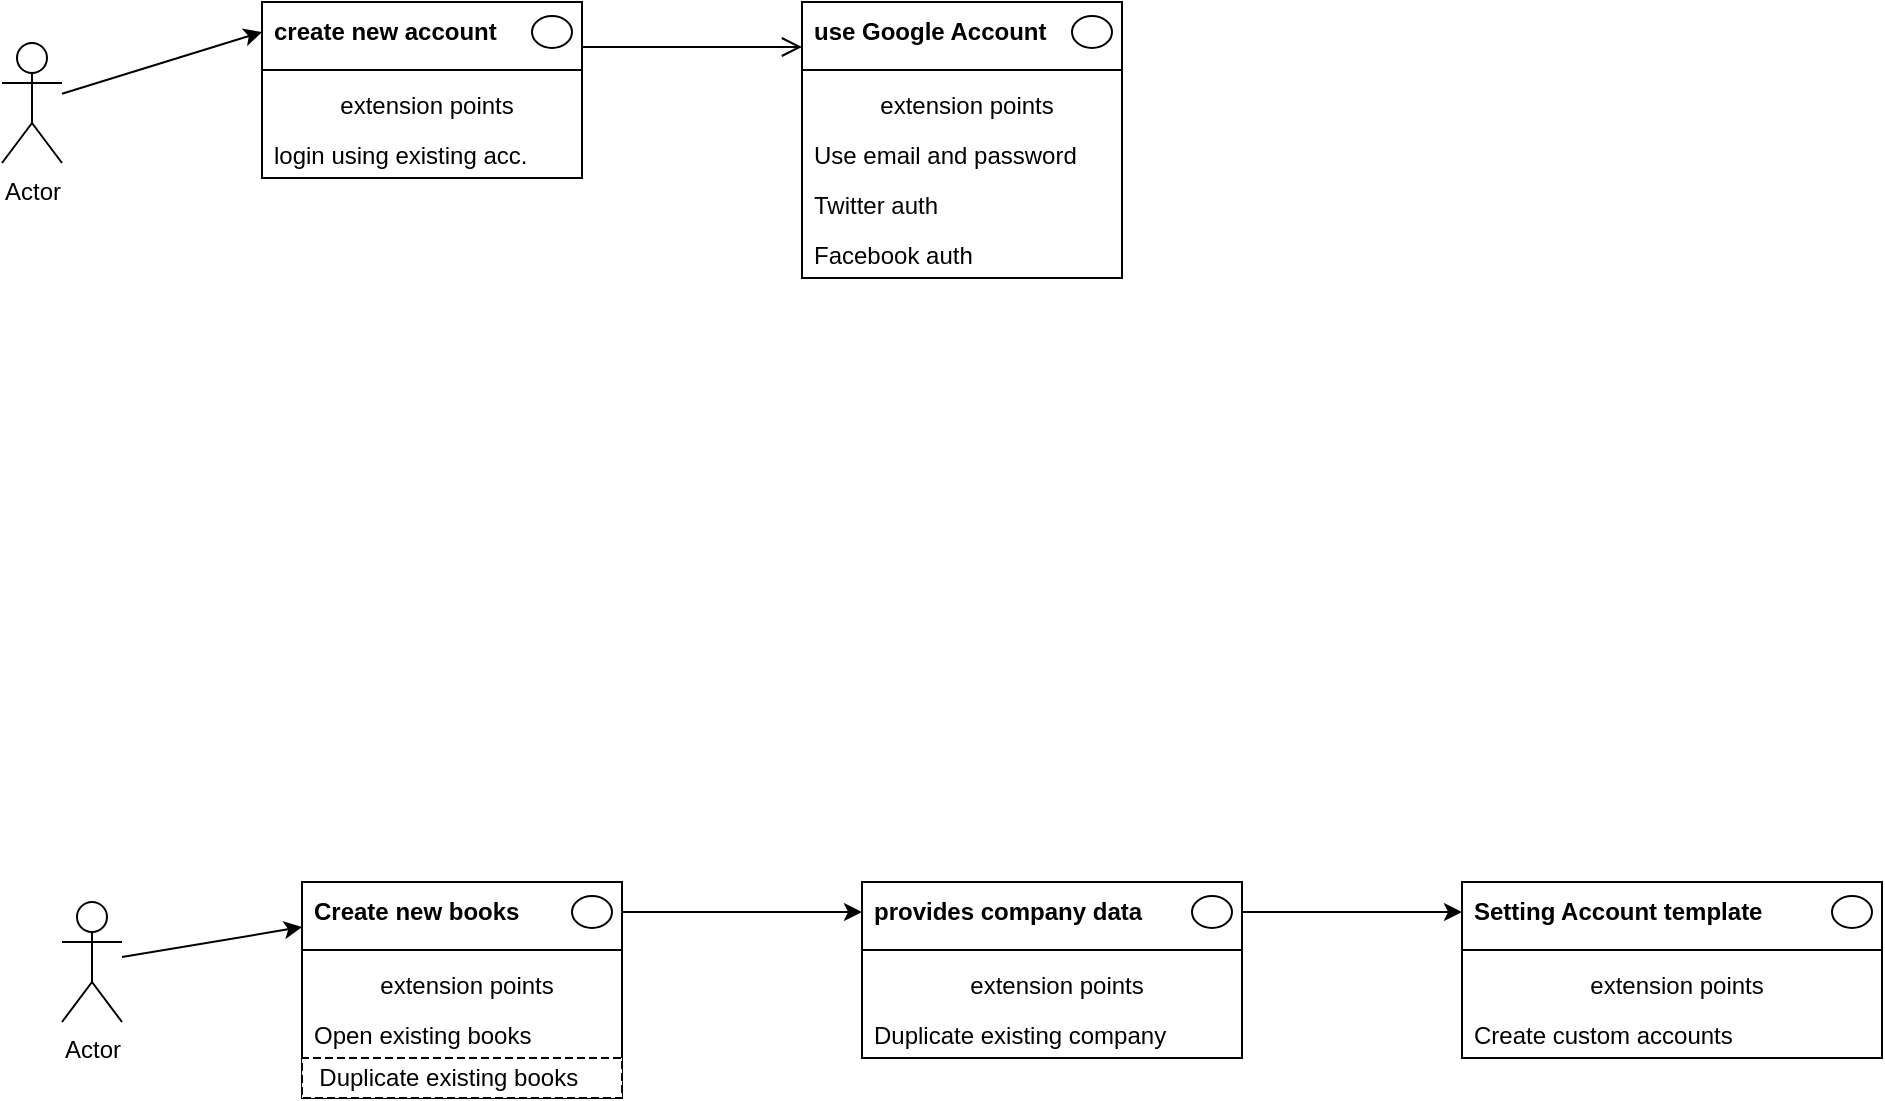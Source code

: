<mxfile>
    <diagram id="URqiWdDYkXmlY8Zy6wf3" name="use case">
        <mxGraphModel dx="1181" dy="827" grid="1" gridSize="10" guides="1" tooltips="1" connect="1" arrows="1" fold="1" page="1" pageScale="1" pageWidth="1169" pageHeight="827" math="0" shadow="0">
            <root>
                <mxCell id="0"/>
                <mxCell id="1" parent="0"/>
                <mxCell id="62" style="edgeStyle=none;html=1;entryX=0;entryY=0.5;entryDx=0;entryDy=0;" edge="1" parent="1" source="22" target="57">
                    <mxGeometry relative="1" as="geometry"/>
                </mxCell>
                <mxCell id="22" value="Actor" style="shape=umlActor;verticalLabelPosition=bottom;verticalAlign=top;html=1;" parent="1" vertex="1">
                    <mxGeometry x="210" y="60.5" width="30" height="60" as="geometry"/>
                </mxCell>
                <mxCell id="56" value="" style="fontStyle=1;align=center;verticalAlign=top;childLayout=stackLayout;horizontal=1;horizontalStack=0;resizeParent=1;resizeParentMax=0;resizeLast=0;marginBottom=0;" vertex="1" parent="1">
                    <mxGeometry x="340" y="40" width="160" height="88" as="geometry"/>
                </mxCell>
                <mxCell id="57" value="create new account" style="html=1;align=left;spacingLeft=4;verticalAlign=middle;strokeColor=none;fillColor=none;fontStyle=1" vertex="1" parent="56">
                    <mxGeometry width="160" height="30" as="geometry"/>
                </mxCell>
                <mxCell id="58" value="" style="shape=ellipse;" vertex="1" parent="57">
                    <mxGeometry x="1" width="20" height="16" relative="1" as="geometry">
                        <mxPoint x="-25" y="7" as="offset"/>
                    </mxGeometry>
                </mxCell>
                <mxCell id="59" value="" style="line;strokeWidth=1;fillColor=none;align=left;verticalAlign=middle;spacingTop=-1;spacingLeft=3;spacingRight=3;rotatable=0;labelPosition=right;points=[];portConstraint=eastwest;" vertex="1" parent="56">
                    <mxGeometry y="30" width="160" height="8" as="geometry"/>
                </mxCell>
                <mxCell id="60" value="extension points" style="html=1;align=center;spacingLeft=4;verticalAlign=top;strokeColor=none;fillColor=none;" vertex="1" parent="56">
                    <mxGeometry y="38" width="160" height="25" as="geometry"/>
                </mxCell>
                <mxCell id="61" value="login using existing acc." style="html=1;align=left;spacingLeft=4;verticalAlign=top;strokeColor=none;fillColor=none;" vertex="1" parent="56">
                    <mxGeometry y="63" width="160" height="25" as="geometry"/>
                </mxCell>
                <mxCell id="63" value="" style="fontStyle=1;align=center;verticalAlign=top;childLayout=stackLayout;horizontal=1;horizontalStack=0;resizeParent=1;resizeParentMax=0;resizeLast=0;marginBottom=0;" vertex="1" parent="1">
                    <mxGeometry x="610" y="40" width="160" height="138" as="geometry"/>
                </mxCell>
                <mxCell id="64" value="use Google Account" style="html=1;align=left;spacingLeft=4;verticalAlign=middle;strokeColor=none;fillColor=none;fontStyle=1" vertex="1" parent="63">
                    <mxGeometry width="160" height="30" as="geometry"/>
                </mxCell>
                <mxCell id="65" value="" style="shape=ellipse;" vertex="1" parent="64">
                    <mxGeometry x="1" width="20" height="16" relative="1" as="geometry">
                        <mxPoint x="-25" y="7" as="offset"/>
                    </mxGeometry>
                </mxCell>
                <mxCell id="66" value="" style="line;strokeWidth=1;fillColor=none;align=left;verticalAlign=middle;spacingTop=-1;spacingLeft=3;spacingRight=3;rotatable=0;labelPosition=right;points=[];portConstraint=eastwest;" vertex="1" parent="63">
                    <mxGeometry y="30" width="160" height="8" as="geometry"/>
                </mxCell>
                <mxCell id="67" value="extension points" style="html=1;align=center;spacingLeft=4;verticalAlign=top;strokeColor=none;fillColor=none;" vertex="1" parent="63">
                    <mxGeometry y="38" width="160" height="25" as="geometry"/>
                </mxCell>
                <mxCell id="68" value="Use email and password" style="html=1;align=left;spacingLeft=4;verticalAlign=top;strokeColor=none;fillColor=none;" vertex="1" parent="63">
                    <mxGeometry y="63" width="160" height="25" as="geometry"/>
                </mxCell>
                <mxCell id="witSSzfA8fEsYfLcP5Ea-95" value="Twitter auth" style="html=1;align=left;spacingLeft=4;verticalAlign=top;strokeColor=none;fillColor=none;" vertex="1" parent="63">
                    <mxGeometry y="88" width="160" height="25" as="geometry"/>
                </mxCell>
                <mxCell id="witSSzfA8fEsYfLcP5Ea-103" value="Facebook auth" style="html=1;align=left;spacingLeft=4;verticalAlign=top;strokeColor=none;fillColor=none;" vertex="1" parent="63">
                    <mxGeometry y="113" width="160" height="25" as="geometry"/>
                </mxCell>
                <mxCell id="72" value="" style="endArrow=open;startArrow=none;endFill=0;startFill=0;endSize=8;html=1;verticalAlign=bottom;labelBackgroundColor=none;strokeWidth=1;exitX=1;exitY=0.75;exitDx=0;exitDy=0;entryX=0;entryY=0.75;entryDx=0;entryDy=0;" edge="1" parent="1" source="57" target="64">
                    <mxGeometry width="160" relative="1" as="geometry">
                        <mxPoint x="560" y="180" as="sourcePoint"/>
                        <mxPoint x="720" y="180" as="targetPoint"/>
                    </mxGeometry>
                </mxCell>
                <mxCell id="80" style="edgeStyle=none;html=1;entryX=0;entryY=0.75;entryDx=0;entryDy=0;" edge="1" parent="1" source="73" target="75">
                    <mxGeometry relative="1" as="geometry"/>
                </mxCell>
                <mxCell id="73" value="Actor" style="shape=umlActor;verticalLabelPosition=bottom;verticalAlign=top;html=1;" vertex="1" parent="1">
                    <mxGeometry x="240" y="490" width="30" height="60" as="geometry"/>
                </mxCell>
                <mxCell id="74" value="" style="fontStyle=1;align=center;verticalAlign=top;childLayout=stackLayout;horizontal=1;horizontalStack=0;resizeParent=1;resizeParentMax=0;resizeLast=0;marginBottom=0;" vertex="1" parent="1">
                    <mxGeometry x="360" y="480" width="160" height="108" as="geometry"/>
                </mxCell>
                <mxCell id="75" value="Create new books" style="html=1;align=left;spacingLeft=4;verticalAlign=middle;strokeColor=none;fillColor=none;fontStyle=1" vertex="1" parent="74">
                    <mxGeometry width="160" height="30" as="geometry"/>
                </mxCell>
                <mxCell id="76" value="" style="shape=ellipse;" vertex="1" parent="75">
                    <mxGeometry x="1" width="20" height="16" relative="1" as="geometry">
                        <mxPoint x="-25" y="7" as="offset"/>
                    </mxGeometry>
                </mxCell>
                <mxCell id="77" value="" style="line;strokeWidth=1;fillColor=none;align=left;verticalAlign=middle;spacingTop=-1;spacingLeft=3;spacingRight=3;rotatable=0;labelPosition=right;points=[];portConstraint=eastwest;" vertex="1" parent="74">
                    <mxGeometry y="30" width="160" height="8" as="geometry"/>
                </mxCell>
                <mxCell id="78" value="extension points" style="html=1;align=center;spacingLeft=4;verticalAlign=top;strokeColor=none;fillColor=none;" vertex="1" parent="74">
                    <mxGeometry y="38" width="160" height="25" as="geometry"/>
                </mxCell>
                <mxCell id="79" value="Open existing books" style="html=1;align=left;spacingLeft=4;verticalAlign=top;strokeColor=none;fillColor=none;" vertex="1" parent="74">
                    <mxGeometry y="63" width="160" height="25" as="geometry"/>
                </mxCell>
                <mxCell id="87" value="&amp;nbsp; Duplicate existing books" style="shape=partialRectangle;html=1;top=1;align=left;dashed=1;" vertex="1" parent="74">
                    <mxGeometry y="88" width="160" height="20" as="geometry"/>
                </mxCell>
                <mxCell id="81" value="" style="fontStyle=1;align=center;verticalAlign=top;childLayout=stackLayout;horizontal=1;horizontalStack=0;resizeParent=1;resizeParentMax=0;resizeLast=0;marginBottom=0;" vertex="1" parent="1">
                    <mxGeometry x="640" y="480" width="190" height="88" as="geometry"/>
                </mxCell>
                <mxCell id="82" value="provides company data" style="html=1;align=left;spacingLeft=4;verticalAlign=middle;strokeColor=none;fillColor=none;fontStyle=1" vertex="1" parent="81">
                    <mxGeometry width="190" height="30" as="geometry"/>
                </mxCell>
                <mxCell id="83" value="" style="shape=ellipse;" vertex="1" parent="82">
                    <mxGeometry x="1" width="20" height="16" relative="1" as="geometry">
                        <mxPoint x="-25" y="7" as="offset"/>
                    </mxGeometry>
                </mxCell>
                <mxCell id="84" value="" style="line;strokeWidth=1;fillColor=none;align=left;verticalAlign=middle;spacingTop=-1;spacingLeft=3;spacingRight=3;rotatable=0;labelPosition=right;points=[];portConstraint=eastwest;" vertex="1" parent="81">
                    <mxGeometry y="30" width="190" height="8" as="geometry"/>
                </mxCell>
                <mxCell id="85" value="extension points" style="html=1;align=center;spacingLeft=4;verticalAlign=top;strokeColor=none;fillColor=none;" vertex="1" parent="81">
                    <mxGeometry y="38" width="190" height="25" as="geometry"/>
                </mxCell>
                <mxCell id="86" value="Duplicate existing company" style="html=1;align=left;spacingLeft=4;verticalAlign=top;strokeColor=none;fillColor=none;" vertex="1" parent="81">
                    <mxGeometry y="63" width="190" height="25" as="geometry"/>
                </mxCell>
                <mxCell id="88" style="edgeStyle=none;html=1;entryX=0;entryY=0.5;entryDx=0;entryDy=0;" edge="1" parent="1" source="75" target="82">
                    <mxGeometry relative="1" as="geometry"/>
                </mxCell>
                <mxCell id="89" value="" style="fontStyle=1;align=center;verticalAlign=top;childLayout=stackLayout;horizontal=1;horizontalStack=0;resizeParent=1;resizeParentMax=0;resizeLast=0;marginBottom=0;" vertex="1" parent="1">
                    <mxGeometry x="940" y="480" width="210" height="88" as="geometry"/>
                </mxCell>
                <mxCell id="90" value="Setting Account template" style="html=1;align=left;spacingLeft=4;verticalAlign=middle;strokeColor=none;fillColor=none;fontStyle=1" vertex="1" parent="89">
                    <mxGeometry width="210" height="30" as="geometry"/>
                </mxCell>
                <mxCell id="91" value="" style="shape=ellipse;" vertex="1" parent="90">
                    <mxGeometry x="1" width="20" height="16" relative="1" as="geometry">
                        <mxPoint x="-25" y="7" as="offset"/>
                    </mxGeometry>
                </mxCell>
                <mxCell id="92" value="" style="line;strokeWidth=1;fillColor=none;align=left;verticalAlign=middle;spacingTop=-1;spacingLeft=3;spacingRight=3;rotatable=0;labelPosition=right;points=[];portConstraint=eastwest;" vertex="1" parent="89">
                    <mxGeometry y="30" width="210" height="8" as="geometry"/>
                </mxCell>
                <mxCell id="93" value="extension points" style="html=1;align=center;spacingLeft=4;verticalAlign=top;strokeColor=none;fillColor=none;" vertex="1" parent="89">
                    <mxGeometry y="38" width="210" height="25" as="geometry"/>
                </mxCell>
                <mxCell id="94" value="Create custom accounts" style="html=1;align=left;spacingLeft=4;verticalAlign=top;strokeColor=none;fillColor=none;" vertex="1" parent="89">
                    <mxGeometry y="63" width="210" height="25" as="geometry"/>
                </mxCell>
                <mxCell id="95" style="edgeStyle=none;html=1;entryX=0;entryY=0.5;entryDx=0;entryDy=0;" edge="1" parent="1" source="82" target="90">
                    <mxGeometry relative="1" as="geometry"/>
                </mxCell>
            </root>
        </mxGraphModel>
    </diagram>
    <diagram id="pvrHqP6Qw9yHxcVYyKjP" name="component">
        <mxGraphModel dx="1181" dy="827" grid="1" gridSize="10" guides="1" tooltips="1" connect="1" arrows="1" fold="1" page="1" pageScale="1" pageWidth="1169" pageHeight="827" math="0" shadow="0">
            <root>
                <mxCell id="0"/>
                <mxCell id="1" parent="0"/>
                <mxCell id="tgatbi4OqDD_EhlIkSFc-16" style="edgeStyle=none;html=1;entryX=0;entryY=0.5;entryDx=0;entryDy=0;" edge="1" parent="1" source="tgatbi4OqDD_EhlIkSFc-12" target="tgatbi4OqDD_EhlIkSFc-14">
                    <mxGeometry relative="1" as="geometry"/>
                </mxCell>
                <mxCell id="tgatbi4OqDD_EhlIkSFc-12" value="Front End &lt;br&gt;User Interface&lt;br&gt;Desktop Browser" style="html=1;dropTarget=0;" vertex="1" parent="1">
                    <mxGeometry x="210" y="160" width="180" height="90" as="geometry"/>
                </mxCell>
                <mxCell id="tgatbi4OqDD_EhlIkSFc-13" value="" style="shape=module;jettyWidth=8;jettyHeight=4;" vertex="1" parent="tgatbi4OqDD_EhlIkSFc-12">
                    <mxGeometry x="1" width="20" height="20" relative="1" as="geometry">
                        <mxPoint x="-27" y="7" as="offset"/>
                    </mxGeometry>
                </mxCell>
                <mxCell id="VqGbF5qpmxO5OC2o-xpm-1" style="edgeStyle=none;html=1;entryX=0;entryY=0.5;entryDx=0;entryDy=0;" edge="1" parent="1" source="tgatbi4OqDD_EhlIkSFc-14" target="tgatbi4OqDD_EhlIkSFc-17">
                    <mxGeometry relative="1" as="geometry"/>
                </mxCell>
                <mxCell id="tgatbi4OqDD_EhlIkSFc-14" value="Sign Up Interface" style="html=1;dropTarget=0;" vertex="1" parent="1">
                    <mxGeometry x="550" y="90" width="180" height="90" as="geometry"/>
                </mxCell>
                <mxCell id="tgatbi4OqDD_EhlIkSFc-15" value="" style="shape=module;jettyWidth=8;jettyHeight=4;" vertex="1" parent="tgatbi4OqDD_EhlIkSFc-14">
                    <mxGeometry x="1" width="20" height="20" relative="1" as="geometry">
                        <mxPoint x="-27" y="7" as="offset"/>
                    </mxGeometry>
                </mxCell>
                <mxCell id="tgatbi4OqDD_EhlIkSFc-17" value="FireBase Auth" style="html=1;dropTarget=0;" vertex="1" parent="1">
                    <mxGeometry x="880" y="90" width="180" height="90" as="geometry"/>
                </mxCell>
                <mxCell id="tgatbi4OqDD_EhlIkSFc-18" value="" style="shape=module;jettyWidth=8;jettyHeight=4;" vertex="1" parent="tgatbi4OqDD_EhlIkSFc-17">
                    <mxGeometry x="1" width="20" height="20" relative="1" as="geometry">
                        <mxPoint x="-27" y="7" as="offset"/>
                    </mxGeometry>
                </mxCell>
                <mxCell id="VqGbF5qpmxO5OC2o-xpm-2" value="cloud Function" style="html=1;dropTarget=0;" vertex="1" parent="1">
                    <mxGeometry x="620" y="460" width="180" height="90" as="geometry"/>
                </mxCell>
                <mxCell id="VqGbF5qpmxO5OC2o-xpm-3" value="" style="shape=module;jettyWidth=8;jettyHeight=4;" vertex="1" parent="VqGbF5qpmxO5OC2o-xpm-2">
                    <mxGeometry x="1" width="20" height="20" relative="1" as="geometry">
                        <mxPoint x="-27" y="7" as="offset"/>
                    </mxGeometry>
                </mxCell>
                <mxCell id="VqGbF5qpmxO5OC2o-xpm-4" value="Firestore&lt;br&gt;DB" style="html=1;dropTarget=0;" vertex="1" parent="1">
                    <mxGeometry x="890" y="460" width="180" height="90" as="geometry"/>
                </mxCell>
                <mxCell id="VqGbF5qpmxO5OC2o-xpm-5" value="" style="shape=module;jettyWidth=8;jettyHeight=4;" vertex="1" parent="VqGbF5qpmxO5OC2o-xpm-4">
                    <mxGeometry x="1" width="20" height="20" relative="1" as="geometry">
                        <mxPoint x="-27" y="7" as="offset"/>
                    </mxGeometry>
                </mxCell>
            </root>
        </mxGraphModel>
    </diagram>
</mxfile>